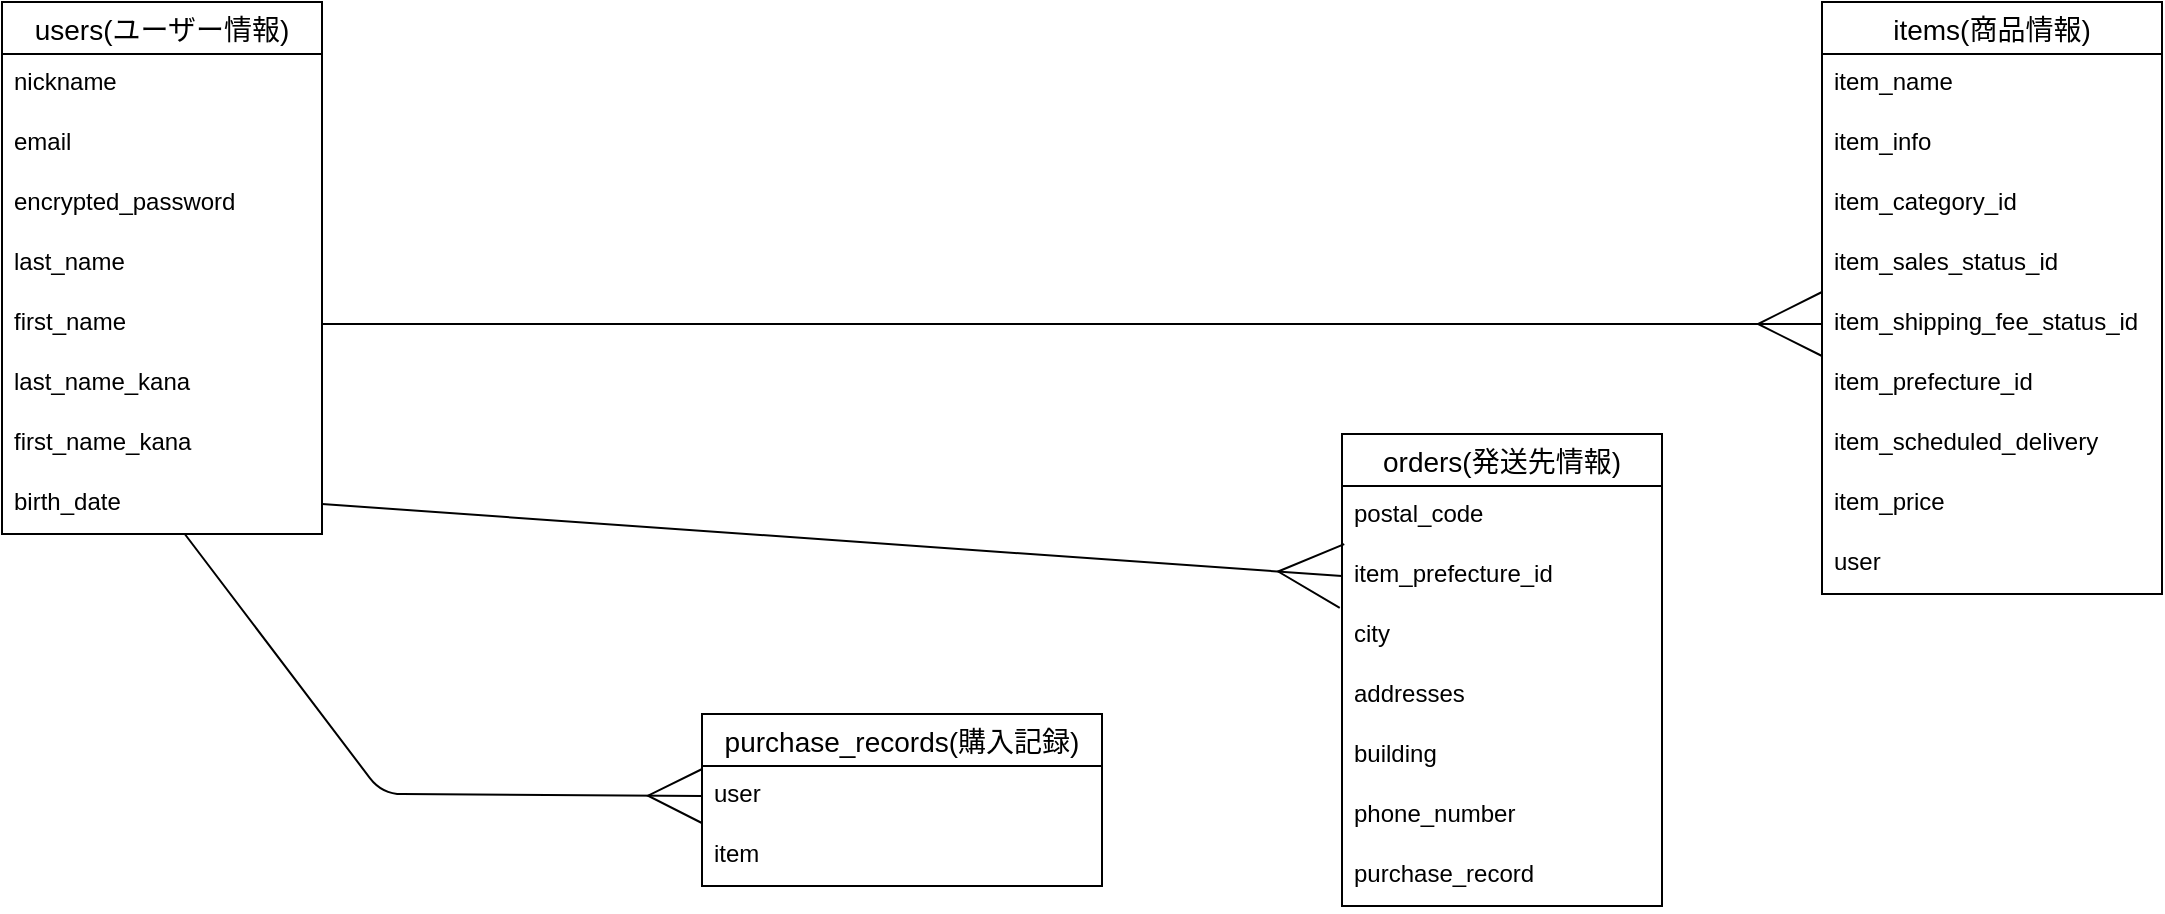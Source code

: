 <mxfile>
    <diagram id="D0CK6uZTqoJyQFyXb8ks" name="ページ1">
        <mxGraphModel dx="1242" dy="563" grid="1" gridSize="10" guides="1" tooltips="1" connect="1" arrows="1" fold="1" page="1" pageScale="1" pageWidth="1169" pageHeight="827" math="0" shadow="0">
            <root>
                <mxCell id="0"/>
                <mxCell id="1" parent="0"/>
                <mxCell id="117" value="users(ユーザー情報)" style="swimlane;fontStyle=0;childLayout=stackLayout;horizontal=1;startSize=26;horizontalStack=0;resizeParent=1;resizeParentMax=0;resizeLast=0;collapsible=1;marginBottom=0;align=center;fontSize=14;strokeWidth=1;" parent="1" vertex="1">
                    <mxGeometry x="40" y="24" width="160" height="266" as="geometry">
                        <mxRectangle x="280" y="286" width="70" height="30" as="alternateBounds"/>
                    </mxGeometry>
                </mxCell>
                <mxCell id="118" value="nickname" style="text;strokeColor=none;fillColor=none;spacingLeft=4;spacingRight=4;overflow=hidden;rotatable=0;points=[[0,0.5],[1,0.5]];portConstraint=eastwest;fontSize=12;strokeWidth=1;" parent="117" vertex="1">
                    <mxGeometry y="26" width="160" height="30" as="geometry"/>
                </mxCell>
                <mxCell id="119" value="email" style="text;strokeColor=none;fillColor=none;spacingLeft=4;spacingRight=4;overflow=hidden;rotatable=0;points=[[0,0.5],[1,0.5]];portConstraint=eastwest;fontSize=12;strokeWidth=1;" parent="117" vertex="1">
                    <mxGeometry y="56" width="160" height="30" as="geometry"/>
                </mxCell>
                <mxCell id="123" value="encrypted_password" style="text;strokeColor=none;fillColor=none;spacingLeft=4;spacingRight=4;overflow=hidden;rotatable=0;points=[[0,0.5],[1,0.5]];portConstraint=eastwest;fontSize=12;strokeWidth=1;" parent="117" vertex="1">
                    <mxGeometry y="86" width="160" height="30" as="geometry"/>
                </mxCell>
                <mxCell id="147" value="last_name" style="text;strokeColor=none;fillColor=none;spacingLeft=4;spacingRight=4;overflow=hidden;rotatable=0;points=[[0,0.5],[1,0.5]];portConstraint=eastwest;fontSize=12;strokeWidth=1;" parent="117" vertex="1">
                    <mxGeometry y="116" width="160" height="30" as="geometry"/>
                </mxCell>
                <mxCell id="148" value="first_name" style="text;strokeColor=none;fillColor=none;spacingLeft=4;spacingRight=4;overflow=hidden;rotatable=0;points=[[0,0.5],[1,0.5]];portConstraint=eastwest;fontSize=12;strokeWidth=1;" parent="117" vertex="1">
                    <mxGeometry y="146" width="160" height="30" as="geometry"/>
                </mxCell>
                <mxCell id="149" value="last_name_kana" style="text;strokeColor=none;fillColor=none;spacingLeft=4;spacingRight=4;overflow=hidden;rotatable=0;points=[[0,0.5],[1,0.5]];portConstraint=eastwest;fontSize=12;strokeWidth=1;" parent="117" vertex="1">
                    <mxGeometry y="176" width="160" height="30" as="geometry"/>
                </mxCell>
                <mxCell id="150" value="first_name_kana" style="text;strokeColor=none;fillColor=none;spacingLeft=4;spacingRight=4;overflow=hidden;rotatable=0;points=[[0,0.5],[1,0.5]];portConstraint=eastwest;fontSize=12;strokeWidth=1;" parent="117" vertex="1">
                    <mxGeometry y="206" width="160" height="30" as="geometry"/>
                </mxCell>
                <mxCell id="151" value="birth_date" style="text;strokeColor=none;fillColor=none;spacingLeft=4;spacingRight=4;overflow=hidden;rotatable=0;points=[[0,0.5],[1,0.5]];portConstraint=eastwest;fontSize=12;strokeWidth=1;" parent="117" vertex="1">
                    <mxGeometry y="236" width="160" height="30" as="geometry"/>
                </mxCell>
                <mxCell id="130" value="items(商品情報)" style="swimlane;fontStyle=0;childLayout=stackLayout;horizontal=1;startSize=26;horizontalStack=0;resizeParent=1;resizeParentMax=0;resizeLast=0;collapsible=1;marginBottom=0;align=center;fontSize=14;strokeWidth=1;" parent="1" vertex="1">
                    <mxGeometry x="950" y="24" width="170" height="296" as="geometry"/>
                </mxCell>
                <mxCell id="131" value="item_name" style="text;strokeColor=none;fillColor=none;spacingLeft=4;spacingRight=4;overflow=hidden;rotatable=0;points=[[0,0.5],[1,0.5]];portConstraint=eastwest;fontSize=12;strokeWidth=1;" parent="130" vertex="1">
                    <mxGeometry y="26" width="170" height="30" as="geometry"/>
                </mxCell>
                <mxCell id="132" value="item_info" style="text;strokeColor=none;fillColor=none;spacingLeft=4;spacingRight=4;overflow=hidden;rotatable=0;points=[[0,0.5],[1,0.5]];portConstraint=eastwest;fontSize=12;strokeWidth=1;" parent="130" vertex="1">
                    <mxGeometry y="56" width="170" height="30" as="geometry"/>
                </mxCell>
                <mxCell id="133" value="item_category_id" style="text;strokeColor=none;fillColor=none;spacingLeft=4;spacingRight=4;overflow=hidden;rotatable=0;points=[[0,0.5],[1,0.5]];portConstraint=eastwest;fontSize=12;strokeWidth=1;" parent="130" vertex="1">
                    <mxGeometry y="86" width="170" height="30" as="geometry"/>
                </mxCell>
                <mxCell id="138" value="item_sales_status_id" style="text;strokeColor=none;fillColor=none;spacingLeft=4;spacingRight=4;overflow=hidden;rotatable=0;points=[[0,0.5],[1,0.5]];portConstraint=eastwest;fontSize=12;strokeWidth=1;" parent="130" vertex="1">
                    <mxGeometry y="116" width="170" height="30" as="geometry"/>
                </mxCell>
                <mxCell id="139" value="item_shipping_fee_status_id" style="text;strokeColor=none;fillColor=none;spacingLeft=4;spacingRight=4;overflow=hidden;rotatable=0;points=[[0,0.5],[1,0.5]];portConstraint=eastwest;fontSize=12;strokeWidth=1;" parent="130" vertex="1">
                    <mxGeometry y="146" width="170" height="30" as="geometry"/>
                </mxCell>
                <mxCell id="140" value="item_prefecture_id" style="text;strokeColor=none;fillColor=none;spacingLeft=4;spacingRight=4;overflow=hidden;rotatable=0;points=[[0,0.5],[1,0.5]];portConstraint=eastwest;fontSize=12;strokeWidth=1;" parent="130" vertex="1">
                    <mxGeometry y="176" width="170" height="30" as="geometry"/>
                </mxCell>
                <mxCell id="141" value="item_scheduled_delivery" style="text;strokeColor=none;fillColor=none;spacingLeft=4;spacingRight=4;overflow=hidden;rotatable=0;points=[[0,0.5],[1,0.5]];portConstraint=eastwest;fontSize=12;strokeWidth=1;" parent="130" vertex="1">
                    <mxGeometry y="206" width="170" height="30" as="geometry"/>
                </mxCell>
                <mxCell id="142" value="item_price" style="text;strokeColor=none;fillColor=none;spacingLeft=4;spacingRight=4;overflow=hidden;rotatable=0;points=[[0,0.5],[1,0.5]];portConstraint=eastwest;fontSize=12;strokeWidth=1;" parent="130" vertex="1">
                    <mxGeometry y="236" width="170" height="30" as="geometry"/>
                </mxCell>
                <mxCell id="184" value="user" style="text;strokeColor=none;fillColor=none;spacingLeft=4;spacingRight=4;overflow=hidden;rotatable=0;points=[[0,0.5],[1,0.5]];portConstraint=eastwest;fontSize=12;strokeWidth=1;" parent="130" vertex="1">
                    <mxGeometry y="266" width="170" height="30" as="geometry"/>
                </mxCell>
                <mxCell id="134" value="orders(発送先情報)" style="swimlane;fontStyle=0;childLayout=stackLayout;horizontal=1;startSize=26;horizontalStack=0;resizeParent=1;resizeParentMax=0;resizeLast=0;collapsible=1;marginBottom=0;align=center;fontSize=14;strokeWidth=1;" parent="1" vertex="1">
                    <mxGeometry x="710" y="240" width="160" height="236" as="geometry"/>
                </mxCell>
                <mxCell id="135" value="postal_code" style="text;strokeColor=none;fillColor=none;spacingLeft=4;spacingRight=4;overflow=hidden;rotatable=0;points=[[0,0.5],[1,0.5]];portConstraint=eastwest;fontSize=12;strokeWidth=1;" parent="134" vertex="1">
                    <mxGeometry y="26" width="160" height="30" as="geometry"/>
                </mxCell>
                <mxCell id="136" value="item_prefecture_id" style="text;strokeColor=none;fillColor=none;spacingLeft=4;spacingRight=4;overflow=hidden;rotatable=0;points=[[0,0.5],[1,0.5]];portConstraint=eastwest;fontSize=12;strokeWidth=1;" parent="134" vertex="1">
                    <mxGeometry y="56" width="160" height="30" as="geometry"/>
                </mxCell>
                <mxCell id="137" value="city" style="text;strokeColor=none;fillColor=none;spacingLeft=4;spacingRight=4;overflow=hidden;rotatable=0;points=[[0,0.5],[1,0.5]];portConstraint=eastwest;fontSize=12;strokeWidth=1;" parent="134" vertex="1">
                    <mxGeometry y="86" width="160" height="30" as="geometry"/>
                </mxCell>
                <mxCell id="145" value="addresses" style="text;strokeColor=none;fillColor=none;spacingLeft=4;spacingRight=4;overflow=hidden;rotatable=0;points=[[0,0.5],[1,0.5]];portConstraint=eastwest;fontSize=12;strokeWidth=1;" parent="134" vertex="1">
                    <mxGeometry y="116" width="160" height="30" as="geometry"/>
                </mxCell>
                <mxCell id="144" value="building" style="text;strokeColor=none;fillColor=none;spacingLeft=4;spacingRight=4;overflow=hidden;rotatable=0;points=[[0,0.5],[1,0.5]];portConstraint=eastwest;fontSize=12;strokeWidth=1;" parent="134" vertex="1">
                    <mxGeometry y="146" width="160" height="30" as="geometry"/>
                </mxCell>
                <mxCell id="143" value="phone_number" style="text;strokeColor=none;fillColor=none;spacingLeft=4;spacingRight=4;overflow=hidden;rotatable=0;points=[[0,0.5],[1,0.5]];portConstraint=eastwest;fontSize=12;strokeWidth=1;" parent="134" vertex="1">
                    <mxGeometry y="176" width="160" height="30" as="geometry"/>
                </mxCell>
                <mxCell id="186" value="purchase_record" style="text;strokeColor=none;fillColor=none;spacingLeft=4;spacingRight=4;overflow=hidden;rotatable=0;points=[[0,0.5],[1,0.5]];portConstraint=eastwest;fontSize=12;strokeWidth=1;" parent="134" vertex="1">
                    <mxGeometry y="206" width="160" height="30" as="geometry"/>
                </mxCell>
                <mxCell id="180" style="edgeStyle=none;jumpSize=13;html=1;exitX=0;exitY=0.5;exitDx=0;exitDy=0;strokeWidth=1;startArrow=ERmany;startFill=0;endArrow=none;endFill=0;startSize=25;sourcePerimeterSpacing=0;" parent="1" source="173" target="151" edge="1">
                    <mxGeometry relative="1" as="geometry">
                        <Array as="points">
                            <mxPoint x="230" y="420"/>
                        </Array>
                    </mxGeometry>
                </mxCell>
                <mxCell id="146" value="purchase_records(購入記録)" style="swimlane;fontStyle=0;childLayout=stackLayout;horizontal=1;startSize=26;horizontalStack=0;resizeParent=1;resizeParentMax=0;resizeLast=0;collapsible=1;marginBottom=0;align=center;fontSize=14;strokeWidth=1;" parent="1" vertex="1">
                    <mxGeometry x="390" y="380" width="200" height="86" as="geometry"/>
                </mxCell>
                <mxCell id="173" value="user" style="text;strokeColor=none;fillColor=none;spacingLeft=4;spacingRight=4;overflow=hidden;rotatable=0;points=[[0,0.5],[1,0.5]];portConstraint=eastwest;fontSize=12;strokeWidth=1;" parent="146" vertex="1">
                    <mxGeometry y="26" width="200" height="30" as="geometry"/>
                </mxCell>
                <mxCell id="174" value="item" style="text;strokeColor=none;fillColor=none;spacingLeft=4;spacingRight=4;overflow=hidden;rotatable=0;points=[[0,0.5],[1,0.5]];portConstraint=eastwest;fontSize=12;strokeWidth=1;" parent="146" vertex="1">
                    <mxGeometry y="56" width="200" height="30" as="geometry"/>
                </mxCell>
                <mxCell id="179" style="edgeStyle=none;html=1;exitX=1;exitY=0.5;exitDx=0;exitDy=0;startArrow=none;startFill=0;endArrow=ERmany;endFill=0;jumpSize=12;strokeWidth=1;startSize=6;sourcePerimeterSpacing=0;entryX=0;entryY=0.5;entryDx=0;entryDy=0;endSize=30;" parent="1" source="148" target="139" edge="1">
                    <mxGeometry relative="1" as="geometry">
                        <mxPoint x="510" y="185" as="targetPoint"/>
                    </mxGeometry>
                </mxCell>
                <mxCell id="189" style="edgeStyle=none;html=1;exitX=1;exitY=0.5;exitDx=0;exitDy=0;entryX=0;entryY=0.5;entryDx=0;entryDy=0;startArrow=none;startFill=0;endArrow=ERmany;endFill=0;endSize=30;" parent="1" source="151" target="136" edge="1">
                    <mxGeometry relative="1" as="geometry"/>
                </mxCell>
            </root>
        </mxGraphModel>
    </diagram>
</mxfile>